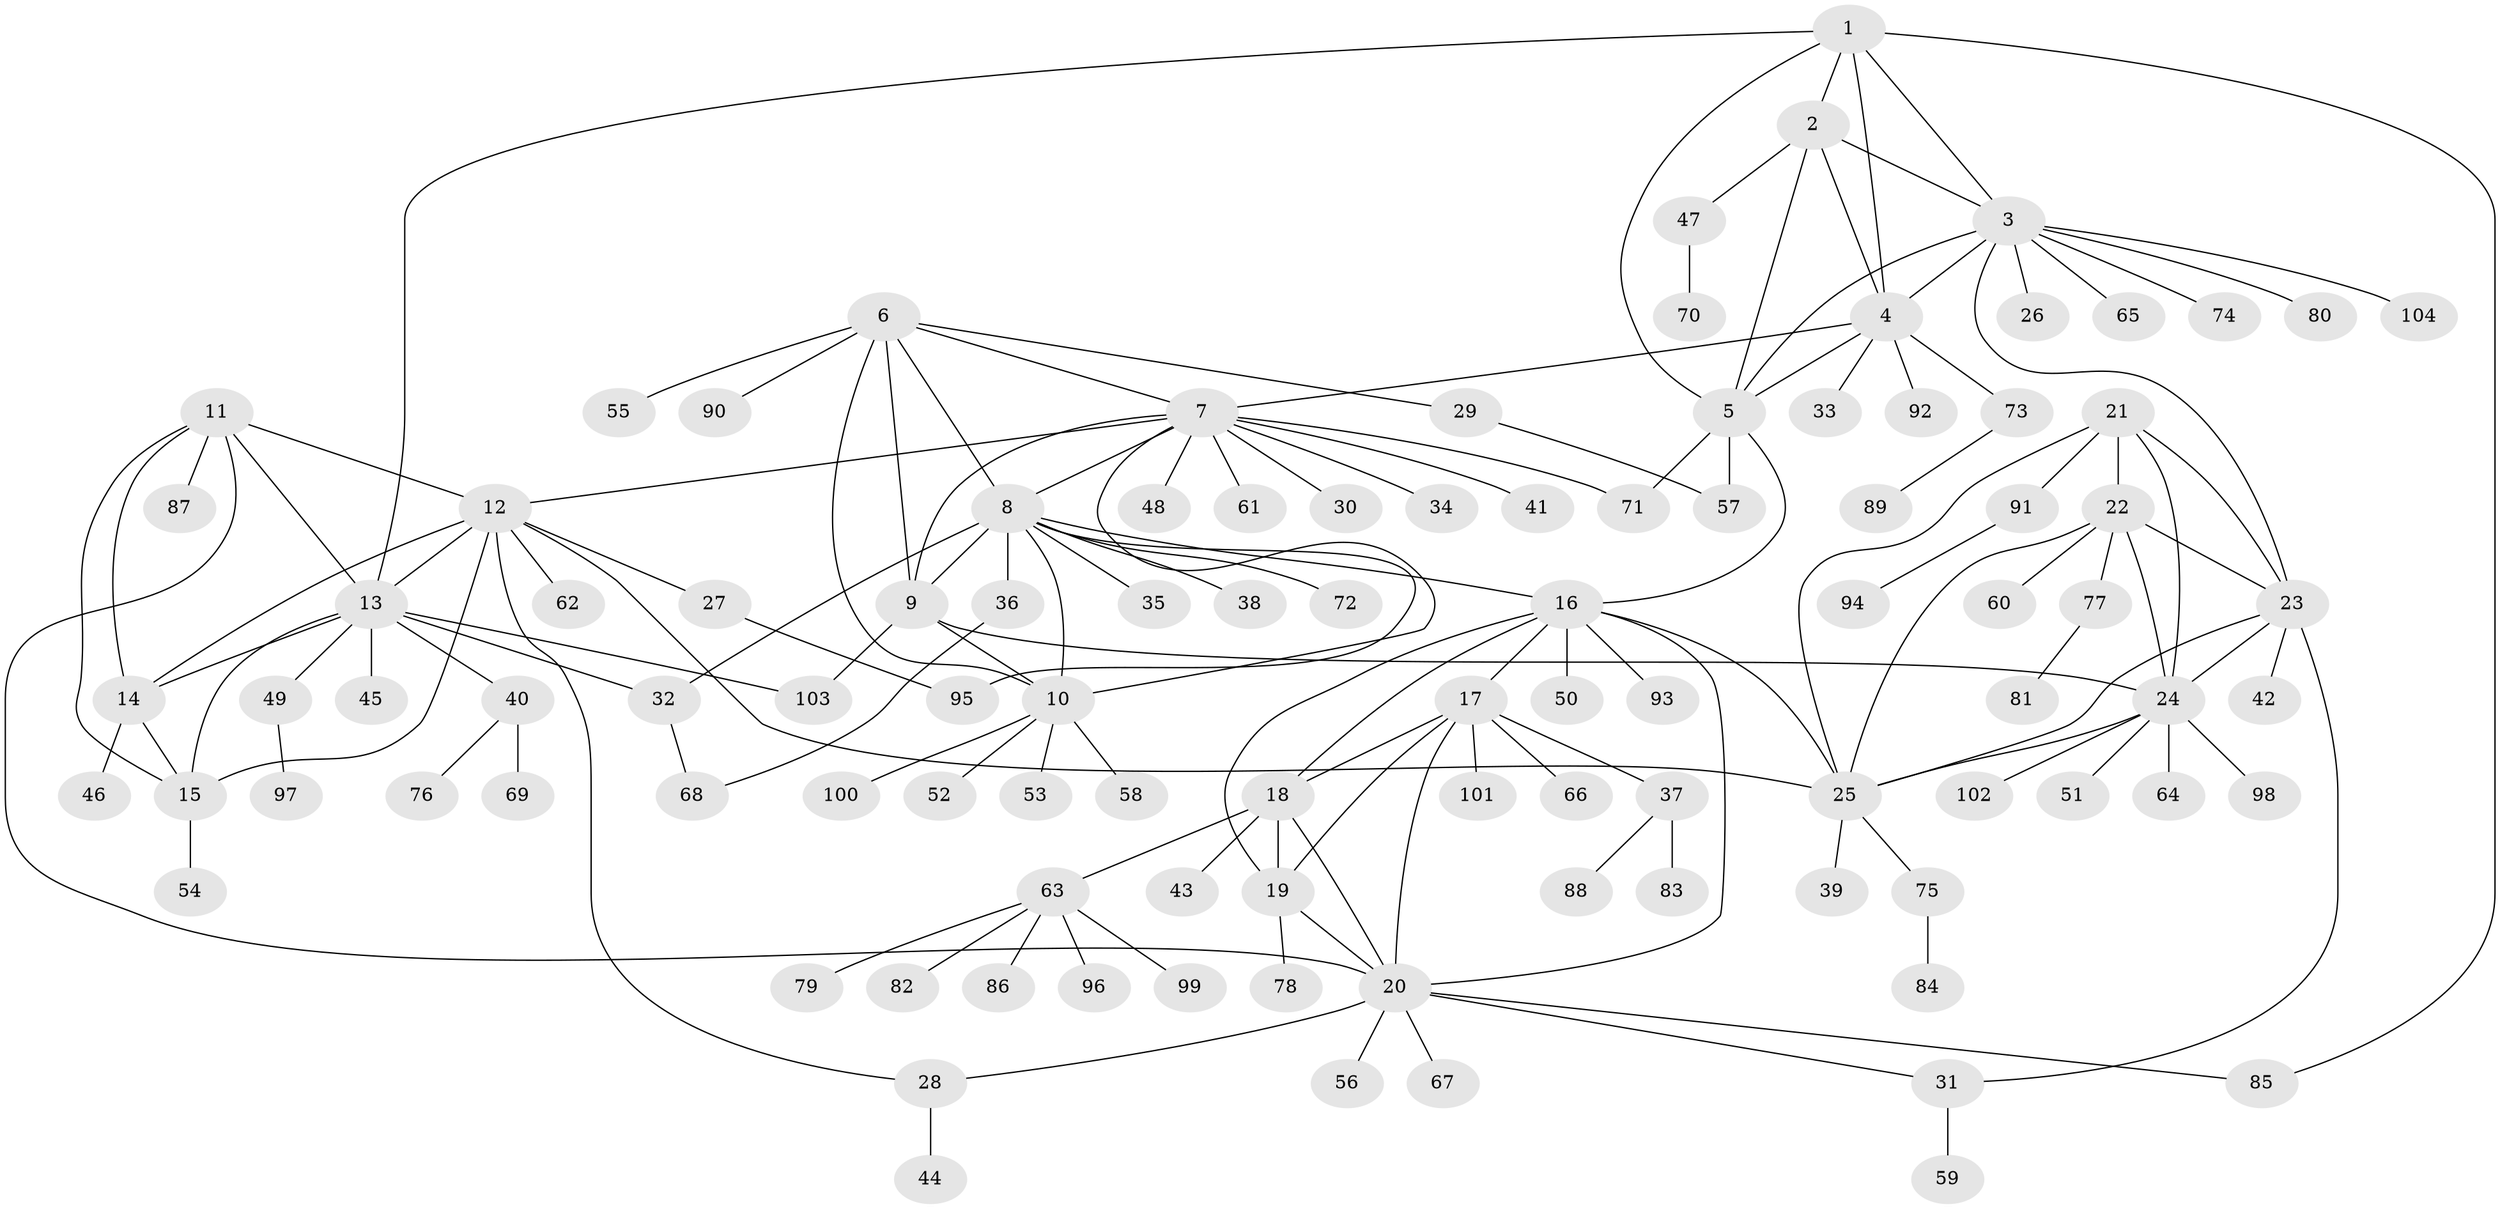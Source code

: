 // coarse degree distribution, {5: 0.025974025974025976, 10: 0.03896103896103896, 6: 0.06493506493506493, 12: 0.025974025974025976, 7: 0.025974025974025976, 3: 0.025974025974025976, 8: 0.025974025974025976, 9: 0.012987012987012988, 4: 0.012987012987012988, 1: 0.6103896103896104, 2: 0.12987012987012986}
// Generated by graph-tools (version 1.1) at 2025/42/03/06/25 10:42:09]
// undirected, 104 vertices, 148 edges
graph export_dot {
graph [start="1"]
  node [color=gray90,style=filled];
  1;
  2;
  3;
  4;
  5;
  6;
  7;
  8;
  9;
  10;
  11;
  12;
  13;
  14;
  15;
  16;
  17;
  18;
  19;
  20;
  21;
  22;
  23;
  24;
  25;
  26;
  27;
  28;
  29;
  30;
  31;
  32;
  33;
  34;
  35;
  36;
  37;
  38;
  39;
  40;
  41;
  42;
  43;
  44;
  45;
  46;
  47;
  48;
  49;
  50;
  51;
  52;
  53;
  54;
  55;
  56;
  57;
  58;
  59;
  60;
  61;
  62;
  63;
  64;
  65;
  66;
  67;
  68;
  69;
  70;
  71;
  72;
  73;
  74;
  75;
  76;
  77;
  78;
  79;
  80;
  81;
  82;
  83;
  84;
  85;
  86;
  87;
  88;
  89;
  90;
  91;
  92;
  93;
  94;
  95;
  96;
  97;
  98;
  99;
  100;
  101;
  102;
  103;
  104;
  1 -- 2;
  1 -- 3;
  1 -- 4;
  1 -- 5;
  1 -- 13;
  1 -- 85;
  2 -- 3;
  2 -- 4;
  2 -- 5;
  2 -- 47;
  3 -- 4;
  3 -- 5;
  3 -- 23;
  3 -- 26;
  3 -- 65;
  3 -- 74;
  3 -- 80;
  3 -- 104;
  4 -- 5;
  4 -- 7;
  4 -- 33;
  4 -- 73;
  4 -- 92;
  5 -- 16;
  5 -- 57;
  5 -- 71;
  6 -- 7;
  6 -- 8;
  6 -- 9;
  6 -- 10;
  6 -- 29;
  6 -- 55;
  6 -- 90;
  7 -- 8;
  7 -- 9;
  7 -- 10;
  7 -- 12;
  7 -- 30;
  7 -- 34;
  7 -- 41;
  7 -- 48;
  7 -- 61;
  7 -- 71;
  8 -- 9;
  8 -- 10;
  8 -- 16;
  8 -- 32;
  8 -- 35;
  8 -- 36;
  8 -- 38;
  8 -- 72;
  8 -- 95;
  9 -- 10;
  9 -- 24;
  9 -- 103;
  10 -- 52;
  10 -- 53;
  10 -- 58;
  10 -- 100;
  11 -- 12;
  11 -- 13;
  11 -- 14;
  11 -- 15;
  11 -- 20;
  11 -- 87;
  12 -- 13;
  12 -- 14;
  12 -- 15;
  12 -- 25;
  12 -- 27;
  12 -- 28;
  12 -- 62;
  13 -- 14;
  13 -- 15;
  13 -- 32;
  13 -- 40;
  13 -- 45;
  13 -- 49;
  13 -- 103;
  14 -- 15;
  14 -- 46;
  15 -- 54;
  16 -- 17;
  16 -- 18;
  16 -- 19;
  16 -- 20;
  16 -- 25;
  16 -- 50;
  16 -- 93;
  17 -- 18;
  17 -- 19;
  17 -- 20;
  17 -- 37;
  17 -- 66;
  17 -- 101;
  18 -- 19;
  18 -- 20;
  18 -- 43;
  18 -- 63;
  19 -- 20;
  19 -- 78;
  20 -- 28;
  20 -- 31;
  20 -- 56;
  20 -- 67;
  20 -- 85;
  21 -- 22;
  21 -- 23;
  21 -- 24;
  21 -- 25;
  21 -- 91;
  22 -- 23;
  22 -- 24;
  22 -- 25;
  22 -- 60;
  22 -- 77;
  23 -- 24;
  23 -- 25;
  23 -- 31;
  23 -- 42;
  24 -- 25;
  24 -- 51;
  24 -- 64;
  24 -- 98;
  24 -- 102;
  25 -- 39;
  25 -- 75;
  27 -- 95;
  28 -- 44;
  29 -- 57;
  31 -- 59;
  32 -- 68;
  36 -- 68;
  37 -- 83;
  37 -- 88;
  40 -- 69;
  40 -- 76;
  47 -- 70;
  49 -- 97;
  63 -- 79;
  63 -- 82;
  63 -- 86;
  63 -- 96;
  63 -- 99;
  73 -- 89;
  75 -- 84;
  77 -- 81;
  91 -- 94;
}
